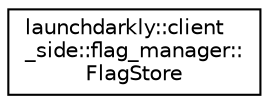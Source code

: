 digraph "Graphical Class Hierarchy"
{
 // LATEX_PDF_SIZE
  edge [fontname="Helvetica",fontsize="10",labelfontname="Helvetica",labelfontsize="10"];
  node [fontname="Helvetica",fontsize="10",shape=record];
  rankdir="LR";
  Node0 [label="launchdarkly::client\l_side::flag_manager::\lFlagStore",height=0.2,width=0.4,color="black", fillcolor="white", style="filled",URL="$classlaunchdarkly_1_1client__side_1_1flag__manager_1_1FlagStore.html",tooltip=" "];
}
